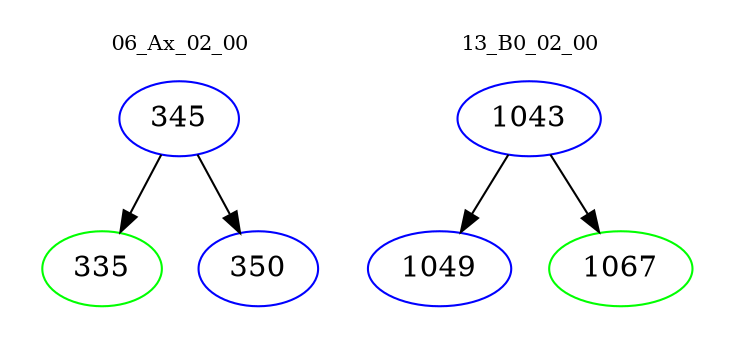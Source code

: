 digraph{
subgraph cluster_0 {
color = white
label = "06_Ax_02_00";
fontsize=10;
T0_345 [label="345", color="blue"]
T0_345 -> T0_335 [color="black"]
T0_335 [label="335", color="green"]
T0_345 -> T0_350 [color="black"]
T0_350 [label="350", color="blue"]
}
subgraph cluster_1 {
color = white
label = "13_B0_02_00";
fontsize=10;
T1_1043 [label="1043", color="blue"]
T1_1043 -> T1_1049 [color="black"]
T1_1049 [label="1049", color="blue"]
T1_1043 -> T1_1067 [color="black"]
T1_1067 [label="1067", color="green"]
}
}
